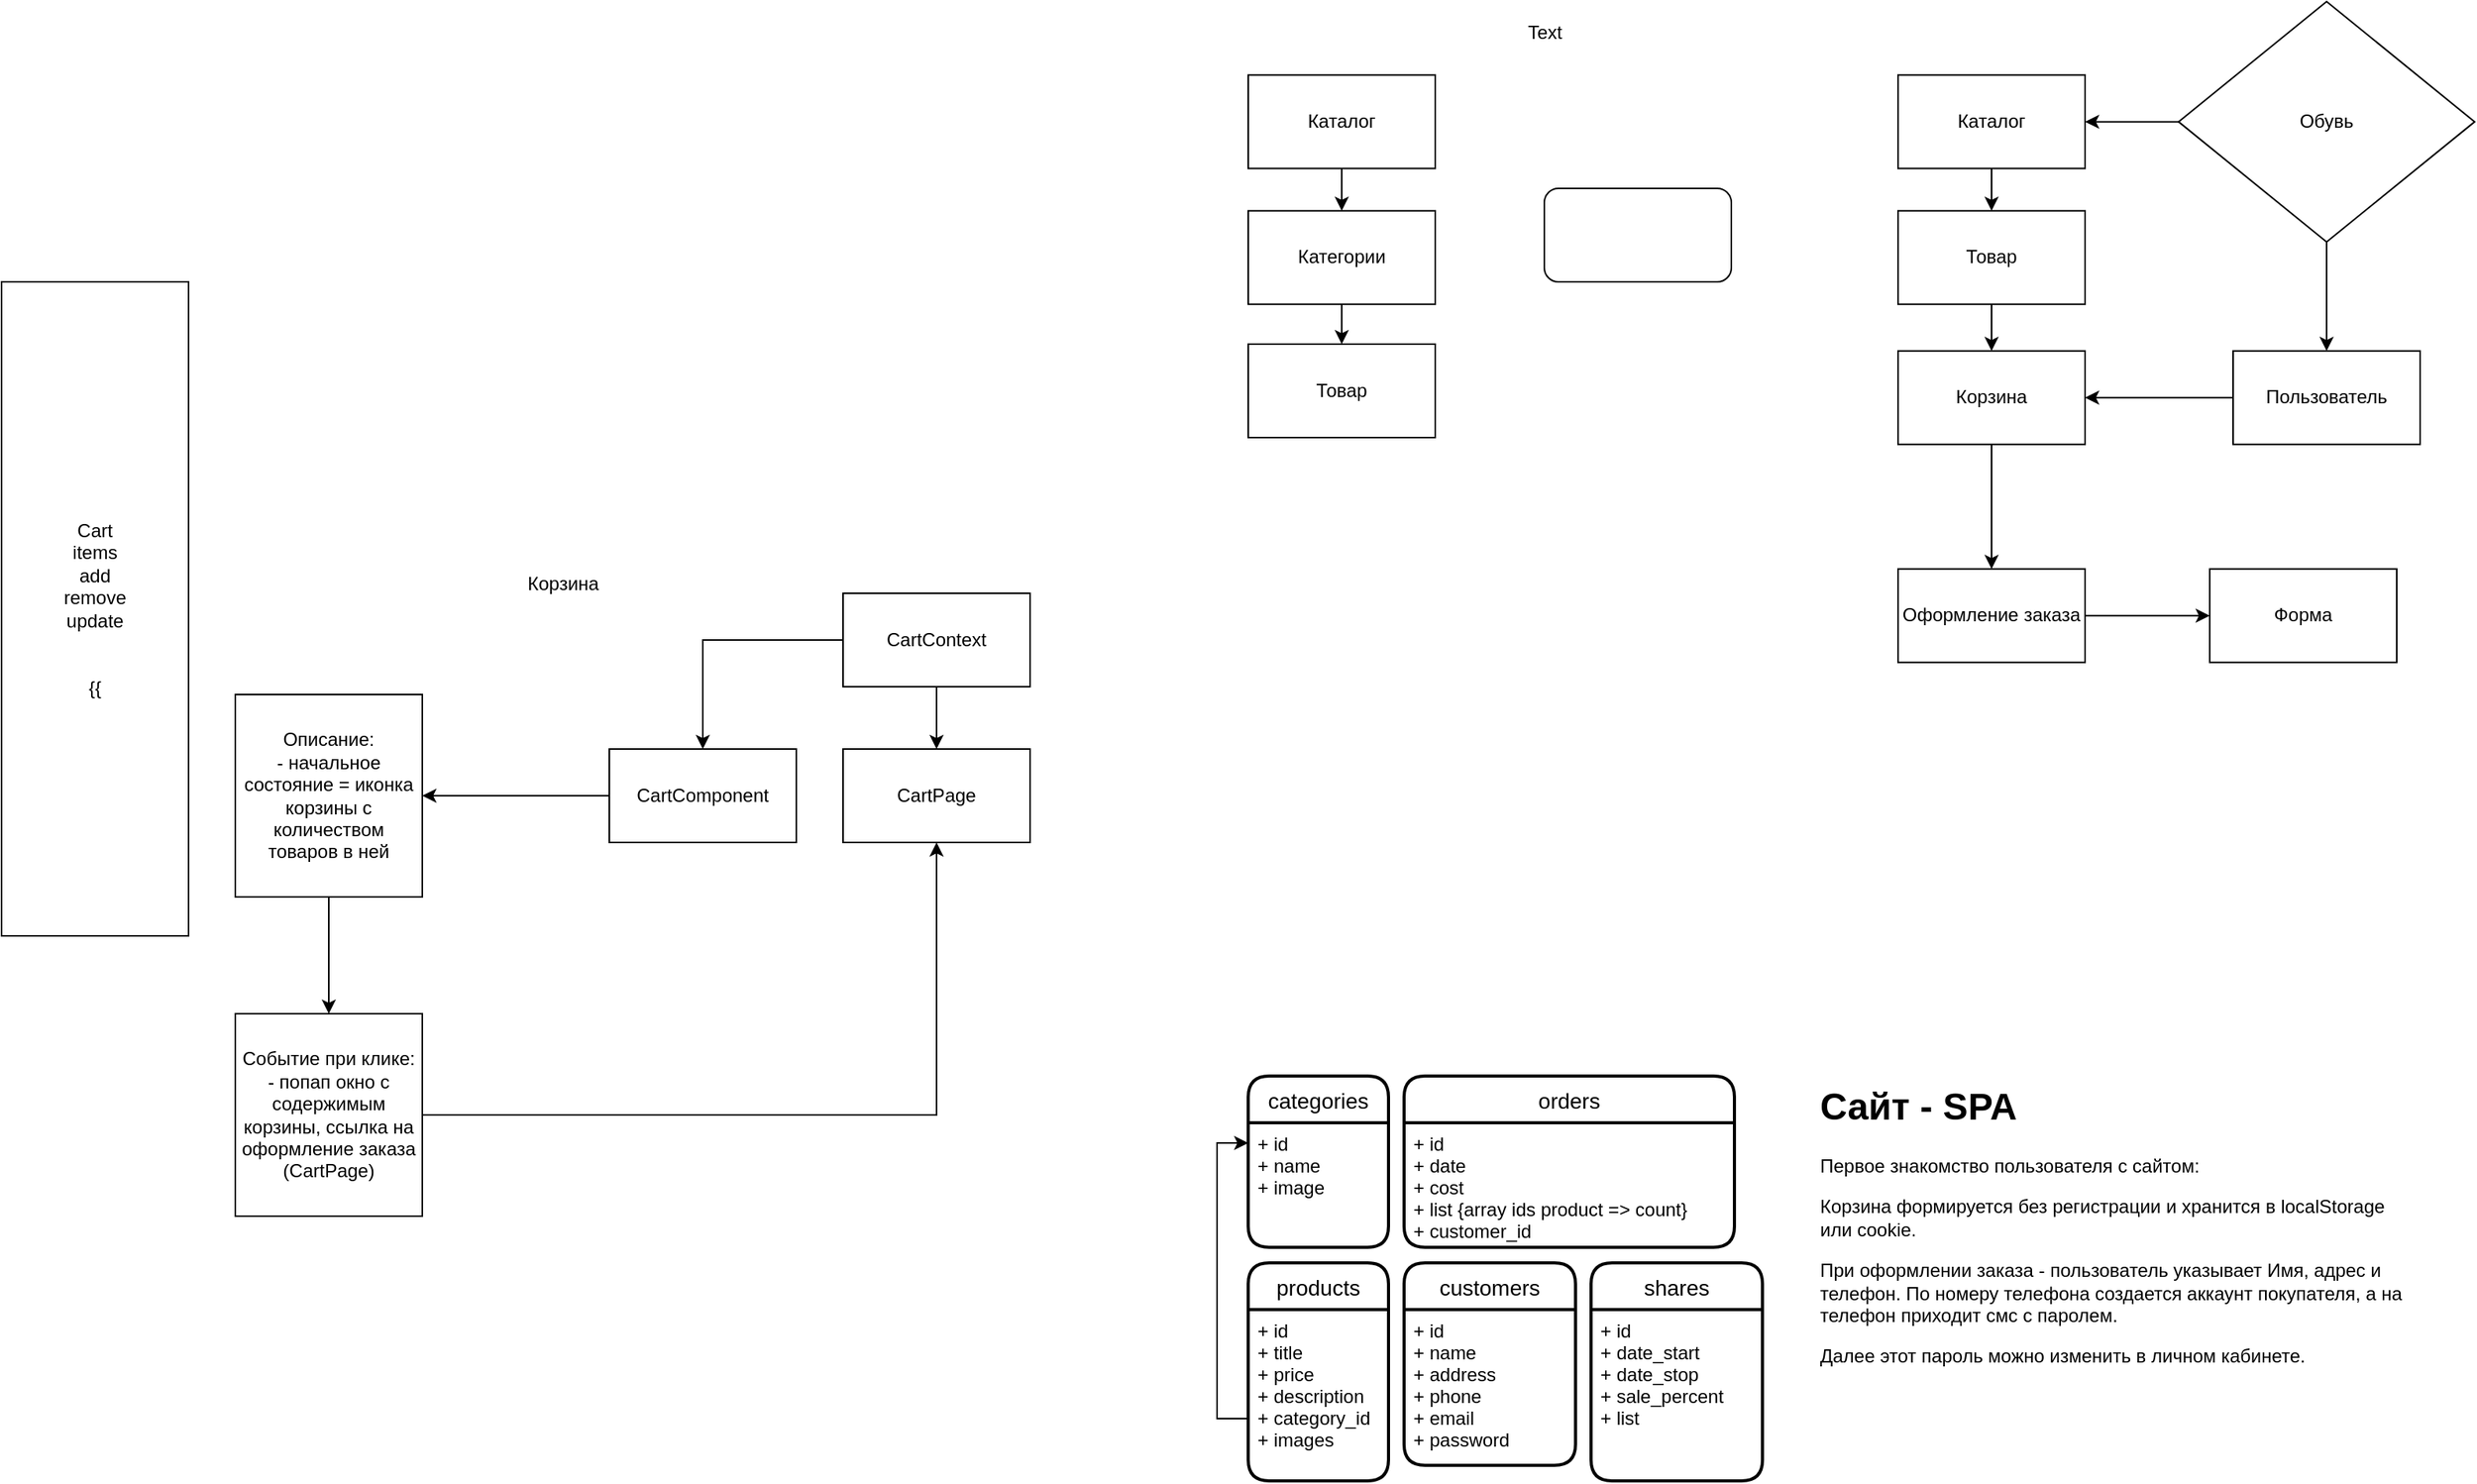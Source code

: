 <mxfile version="14.2.9" type="device"><diagram id="yCCcrYyyVNgYnltZjByZ" name="Страница 1"><mxGraphModel dx="3993" dy="1377" grid="1" gridSize="10" guides="1" tooltips="1" connect="1" arrows="1" fold="1" page="1" pageScale="1" pageWidth="827" pageHeight="1169" math="0" shadow="0"><root><mxCell id="0"/><mxCell id="1" parent="0"/><mxCell id="-AJffBb1fVG-LHvpDZu5-3" value="" style="edgeStyle=orthogonalEdgeStyle;rounded=0;orthogonalLoop=1;jettySize=auto;html=1;" parent="1" source="-AJffBb1fVG-LHvpDZu5-1" target="-AJffBb1fVG-LHvpDZu5-2" edge="1"><mxGeometry relative="1" as="geometry"/></mxCell><mxCell id="-AJffBb1fVG-LHvpDZu5-5" value="" style="edgeStyle=orthogonalEdgeStyle;rounded=0;orthogonalLoop=1;jettySize=auto;html=1;" parent="1" source="-AJffBb1fVG-LHvpDZu5-1" target="-AJffBb1fVG-LHvpDZu5-4" edge="1"><mxGeometry relative="1" as="geometry"/></mxCell><mxCell id="-AJffBb1fVG-LHvpDZu5-1" value="Обувь" style="rhombus;whiteSpace=wrap;html=1;" parent="1" vertex="1"><mxGeometry x="637" y="30" width="190" height="154.38" as="geometry"/></mxCell><mxCell id="-AJffBb1fVG-LHvpDZu5-9" value="" style="edgeStyle=orthogonalEdgeStyle;rounded=0;orthogonalLoop=1;jettySize=auto;html=1;" parent="1" source="-AJffBb1fVG-LHvpDZu5-2" target="-AJffBb1fVG-LHvpDZu5-8" edge="1"><mxGeometry relative="1" as="geometry"/></mxCell><mxCell id="-AJffBb1fVG-LHvpDZu5-2" value="Каталог" style="whiteSpace=wrap;html=1;" parent="1" vertex="1"><mxGeometry x="457" y="77.19" width="120" height="60" as="geometry"/></mxCell><mxCell id="-AJffBb1fVG-LHvpDZu5-7" value="" style="edgeStyle=orthogonalEdgeStyle;rounded=0;orthogonalLoop=1;jettySize=auto;html=1;" parent="1" source="-AJffBb1fVG-LHvpDZu5-4" target="-AJffBb1fVG-LHvpDZu5-6" edge="1"><mxGeometry relative="1" as="geometry"/></mxCell><mxCell id="-AJffBb1fVG-LHvpDZu5-4" value="Пользователь" style="whiteSpace=wrap;html=1;" parent="1" vertex="1"><mxGeometry x="672" y="254.37" width="120" height="60" as="geometry"/></mxCell><mxCell id="-AJffBb1fVG-LHvpDZu5-13" value="" style="edgeStyle=orthogonalEdgeStyle;rounded=0;orthogonalLoop=1;jettySize=auto;html=1;" parent="1" source="-AJffBb1fVG-LHvpDZu5-6" target="-AJffBb1fVG-LHvpDZu5-12" edge="1"><mxGeometry relative="1" as="geometry"/></mxCell><mxCell id="-AJffBb1fVG-LHvpDZu5-6" value="Корзина" style="whiteSpace=wrap;html=1;" parent="1" vertex="1"><mxGeometry x="457" y="254.37" width="120" height="60" as="geometry"/></mxCell><mxCell id="-AJffBb1fVG-LHvpDZu5-10" value="" style="edgeStyle=orthogonalEdgeStyle;rounded=0;orthogonalLoop=1;jettySize=auto;html=1;" parent="1" source="-AJffBb1fVG-LHvpDZu5-8" target="-AJffBb1fVG-LHvpDZu5-6" edge="1"><mxGeometry relative="1" as="geometry"/></mxCell><mxCell id="-AJffBb1fVG-LHvpDZu5-8" value="Товар" style="whiteSpace=wrap;html=1;" parent="1" vertex="1"><mxGeometry x="457" y="164.37" width="120" height="60" as="geometry"/></mxCell><mxCell id="-AJffBb1fVG-LHvpDZu5-11" value="Text" style="text;html=1;align=center;verticalAlign=middle;resizable=0;points=[];autosize=1;" parent="1" vertex="1"><mxGeometry x="210" y="40" width="40" height="20" as="geometry"/></mxCell><mxCell id="-AJffBb1fVG-LHvpDZu5-15" value="" style="edgeStyle=orthogonalEdgeStyle;rounded=0;orthogonalLoop=1;jettySize=auto;html=1;" parent="1" source="-AJffBb1fVG-LHvpDZu5-12" target="-AJffBb1fVG-LHvpDZu5-14" edge="1"><mxGeometry relative="1" as="geometry"/></mxCell><mxCell id="-AJffBb1fVG-LHvpDZu5-12" value="Оформление заказа" style="whiteSpace=wrap;html=1;" parent="1" vertex="1"><mxGeometry x="457" y="394.37" width="120" height="60" as="geometry"/></mxCell><mxCell id="-AJffBb1fVG-LHvpDZu5-14" value="Форма" style="whiteSpace=wrap;html=1;" parent="1" vertex="1"><mxGeometry x="657" y="394.37" width="120" height="60" as="geometry"/></mxCell><mxCell id="-AJffBb1fVG-LHvpDZu5-16" value="" style="rounded=1;whiteSpace=wrap;html=1;" parent="1" vertex="1"><mxGeometry x="230" y="150" width="120" height="60" as="geometry"/></mxCell><mxCell id="-AJffBb1fVG-LHvpDZu5-19" value="" style="edgeStyle=orthogonalEdgeStyle;rounded=0;orthogonalLoop=1;jettySize=auto;html=1;" parent="1" source="-AJffBb1fVG-LHvpDZu5-17" target="-AJffBb1fVG-LHvpDZu5-18" edge="1"><mxGeometry relative="1" as="geometry"/></mxCell><mxCell id="-AJffBb1fVG-LHvpDZu5-17" value="Каталог" style="whiteSpace=wrap;html=1;" parent="1" vertex="1"><mxGeometry x="40" y="77.19" width="120" height="60" as="geometry"/></mxCell><mxCell id="-AJffBb1fVG-LHvpDZu5-21" value="" style="edgeStyle=orthogonalEdgeStyle;rounded=0;orthogonalLoop=1;jettySize=auto;html=1;" parent="1" source="-AJffBb1fVG-LHvpDZu5-18" target="-AJffBb1fVG-LHvpDZu5-20" edge="1"><mxGeometry relative="1" as="geometry"/></mxCell><mxCell id="-AJffBb1fVG-LHvpDZu5-18" value="Категории" style="whiteSpace=wrap;html=1;" parent="1" vertex="1"><mxGeometry x="40" y="164.37" width="120" height="60" as="geometry"/></mxCell><mxCell id="-AJffBb1fVG-LHvpDZu5-20" value="Товар" style="whiteSpace=wrap;html=1;" parent="1" vertex="1"><mxGeometry x="40" y="250" width="120" height="60" as="geometry"/></mxCell><mxCell id="-AJffBb1fVG-LHvpDZu5-35" value="&lt;h1&gt;Сайт - SPA&lt;/h1&gt;&lt;p&gt;Первое знакомство пользователя с сайтом:&lt;/p&gt;&lt;p&gt;Корзина формируется без регистрации и хранится в localStorage или cookie.&lt;/p&gt;&lt;p&gt;При оформлении заказа - пользователь указывает Имя, адрес и телефон. По номеру телефона создается аккаунт покупателя, а на телефон приходит смс с паролем.&lt;/p&gt;&lt;p&gt;Далее этот пароль можно изменить в личном кабинете.&lt;/p&gt;" style="text;html=1;strokeColor=none;fillColor=none;spacing=5;spacingTop=-20;whiteSpace=wrap;overflow=hidden;rounded=0;" parent="1" vertex="1"><mxGeometry x="402" y="720" width="390" height="187.5" as="geometry"/></mxCell><mxCell id="-AJffBb1fVG-LHvpDZu5-37" style="edgeStyle=orthogonalEdgeStyle;rounded=0;orthogonalLoop=1;jettySize=auto;html=1;exitX=0;exitY=0.636;exitDx=0;exitDy=0;entryX=0;entryY=0.163;entryDx=0;entryDy=0;entryPerimeter=0;exitPerimeter=0;" parent="1" source="-AJffBb1fVG-LHvpDZu5-26" target="-AJffBb1fVG-LHvpDZu5-28" edge="1"><mxGeometry relative="1" as="geometry"/></mxCell><mxCell id="-AJffBb1fVG-LHvpDZu5-27" value="categories" style="swimlane;childLayout=stackLayout;horizontal=1;startSize=30;horizontalStack=0;rounded=1;fontSize=14;fontStyle=0;strokeWidth=2;resizeParent=0;resizeLast=1;shadow=0;dashed=0;align=center;" parent="1" vertex="1"><mxGeometry x="40" y="720" width="90" height="110" as="geometry"/></mxCell><mxCell id="-AJffBb1fVG-LHvpDZu5-28" value="+ id&#10;+ name&#10;+ image" style="align=left;strokeColor=none;fillColor=none;spacingLeft=4;fontSize=12;verticalAlign=top;resizable=0;rotatable=0;part=1;" parent="-AJffBb1fVG-LHvpDZu5-27" vertex="1"><mxGeometry y="30" width="90" height="80" as="geometry"/></mxCell><mxCell id="-AJffBb1fVG-LHvpDZu5-25" value="products" style="swimlane;childLayout=stackLayout;horizontal=1;startSize=30;horizontalStack=0;rounded=1;fontSize=14;fontStyle=0;strokeWidth=2;resizeParent=0;resizeLast=1;shadow=0;dashed=0;align=center;" parent="1" vertex="1"><mxGeometry x="40" y="840" width="90" height="140" as="geometry"/></mxCell><mxCell id="-AJffBb1fVG-LHvpDZu5-26" value="+ id&#10;+ title&#10;+ price&#10;+ description&#10;+ category_id&#10;+ images&#10;" style="align=left;strokeColor=none;fillColor=none;spacingLeft=4;fontSize=12;verticalAlign=top;resizable=0;rotatable=0;part=1;" parent="-AJffBb1fVG-LHvpDZu5-25" vertex="1"><mxGeometry y="30" width="90" height="110" as="geometry"/></mxCell><mxCell id="-AJffBb1fVG-LHvpDZu5-22" value="customers" style="swimlane;childLayout=stackLayout;horizontal=1;startSize=30;horizontalStack=0;rounded=1;fontSize=14;fontStyle=0;strokeWidth=2;resizeParent=0;resizeLast=1;shadow=0;dashed=0;align=center;" parent="1" vertex="1"><mxGeometry x="140" y="840" width="110" height="130" as="geometry"/></mxCell><mxCell id="-AJffBb1fVG-LHvpDZu5-23" value="+ id&#10;+ name&#10;+ address&#10;+ phone&#10;+ email&#10;+ password" style="align=left;strokeColor=none;fillColor=none;spacingLeft=4;fontSize=12;verticalAlign=top;resizable=0;rotatable=0;part=1;" parent="-AJffBb1fVG-LHvpDZu5-22" vertex="1"><mxGeometry y="30" width="110" height="100" as="geometry"/></mxCell><mxCell id="-AJffBb1fVG-LHvpDZu5-31" value="orders" style="swimlane;childLayout=stackLayout;horizontal=1;startSize=30;horizontalStack=0;rounded=1;fontSize=14;fontStyle=0;strokeWidth=2;resizeParent=0;resizeLast=1;shadow=0;dashed=0;align=center;" parent="1" vertex="1"><mxGeometry x="140" y="720" width="212" height="110" as="geometry"/></mxCell><mxCell id="-AJffBb1fVG-LHvpDZu5-32" value="+ id&#10;+ date&#10;+ cost&#10;+ list {array ids product =&gt; count}&#10;+ customer_id" style="align=left;strokeColor=none;fillColor=none;spacingLeft=4;fontSize=12;verticalAlign=top;resizable=0;rotatable=0;part=1;" parent="-AJffBb1fVG-LHvpDZu5-31" vertex="1"><mxGeometry y="30" width="212" height="80" as="geometry"/></mxCell><mxCell id="-AJffBb1fVG-LHvpDZu5-38" value="shares" style="swimlane;childLayout=stackLayout;horizontal=1;startSize=30;horizontalStack=0;rounded=1;fontSize=14;fontStyle=0;strokeWidth=2;resizeParent=0;resizeLast=1;shadow=0;dashed=0;align=center;" parent="1" vertex="1"><mxGeometry x="260" y="840" width="110" height="140" as="geometry"/></mxCell><mxCell id="-AJffBb1fVG-LHvpDZu5-39" value="+ id&#10;+ date_start&#10;+ date_stop&#10;+ sale_percent&#10;+ list " style="align=left;strokeColor=none;fillColor=none;spacingLeft=4;fontSize=12;verticalAlign=top;resizable=0;rotatable=0;part=1;" parent="-AJffBb1fVG-LHvpDZu5-38" vertex="1"><mxGeometry y="30" width="110" height="110" as="geometry"/></mxCell><mxCell id="5zQrAmvBfKNYgitDJt7k-1" value="Корзина" style="text;html=1;align=center;verticalAlign=middle;resizable=0;points=[];autosize=1;" parent="1" vertex="1"><mxGeometry x="-430" y="394.37" width="60" height="20" as="geometry"/></mxCell><mxCell id="5zQrAmvBfKNYgitDJt7k-4" value="" style="edgeStyle=orthogonalEdgeStyle;rounded=0;orthogonalLoop=1;jettySize=auto;html=1;" parent="1" source="5zQrAmvBfKNYgitDJt7k-2" target="5zQrAmvBfKNYgitDJt7k-3" edge="1"><mxGeometry relative="1" as="geometry"/></mxCell><mxCell id="5zQrAmvBfKNYgitDJt7k-6" value="" style="edgeStyle=orthogonalEdgeStyle;rounded=0;orthogonalLoop=1;jettySize=auto;html=1;" parent="1" source="5zQrAmvBfKNYgitDJt7k-2" target="5zQrAmvBfKNYgitDJt7k-5" edge="1"><mxGeometry relative="1" as="geometry"/></mxCell><mxCell id="5zQrAmvBfKNYgitDJt7k-2" value="CartContext" style="whiteSpace=wrap;html=1;" parent="1" vertex="1"><mxGeometry x="-220" y="410" width="120" height="60" as="geometry"/></mxCell><mxCell id="5zQrAmvBfKNYgitDJt7k-8" value="" style="edgeStyle=orthogonalEdgeStyle;rounded=0;orthogonalLoop=1;jettySize=auto;html=1;" parent="1" source="5zQrAmvBfKNYgitDJt7k-3" target="5zQrAmvBfKNYgitDJt7k-7" edge="1"><mxGeometry relative="1" as="geometry"/></mxCell><mxCell id="5zQrAmvBfKNYgitDJt7k-3" value="CartComponent" style="whiteSpace=wrap;html=1;" parent="1" vertex="1"><mxGeometry x="-370" y="510" width="120" height="60" as="geometry"/></mxCell><mxCell id="5zQrAmvBfKNYgitDJt7k-5" value="CartPage" style="whiteSpace=wrap;html=1;" parent="1" vertex="1"><mxGeometry x="-220" y="510" width="120" height="60" as="geometry"/></mxCell><mxCell id="5zQrAmvBfKNYgitDJt7k-10" value="" style="edgeStyle=orthogonalEdgeStyle;rounded=0;orthogonalLoop=1;jettySize=auto;html=1;" parent="1" source="5zQrAmvBfKNYgitDJt7k-7" target="5zQrAmvBfKNYgitDJt7k-9" edge="1"><mxGeometry relative="1" as="geometry"/></mxCell><mxCell id="5zQrAmvBfKNYgitDJt7k-7" value="Описание:&lt;br&gt;- начальное состояние = иконка корзины с количеством товаров в ней" style="whiteSpace=wrap;html=1;" parent="1" vertex="1"><mxGeometry x="-610" y="475" width="120" height="130" as="geometry"/></mxCell><mxCell id="5zQrAmvBfKNYgitDJt7k-11" style="edgeStyle=orthogonalEdgeStyle;rounded=0;orthogonalLoop=1;jettySize=auto;html=1;entryX=0.5;entryY=1;entryDx=0;entryDy=0;" parent="1" source="5zQrAmvBfKNYgitDJt7k-9" target="5zQrAmvBfKNYgitDJt7k-5" edge="1"><mxGeometry relative="1" as="geometry"/></mxCell><mxCell id="5zQrAmvBfKNYgitDJt7k-9" value="Событие при клике:&lt;br&gt;- попап окно с содержимым корзины, ссылка на оформление заказа (CartPage)" style="whiteSpace=wrap;html=1;" parent="1" vertex="1"><mxGeometry x="-610" y="680" width="120" height="130" as="geometry"/></mxCell><mxCell id="5zQrAmvBfKNYgitDJt7k-12" value="Cart&lt;br&gt;items&lt;br&gt;add&lt;br&gt;remove&lt;br&gt;update&lt;br&gt;&lt;br&gt;&lt;br&gt;{{" style="whiteSpace=wrap;html=1;" parent="1" vertex="1"><mxGeometry x="-760" y="210" width="120" height="420" as="geometry"/></mxCell></root></mxGraphModel></diagram></mxfile>